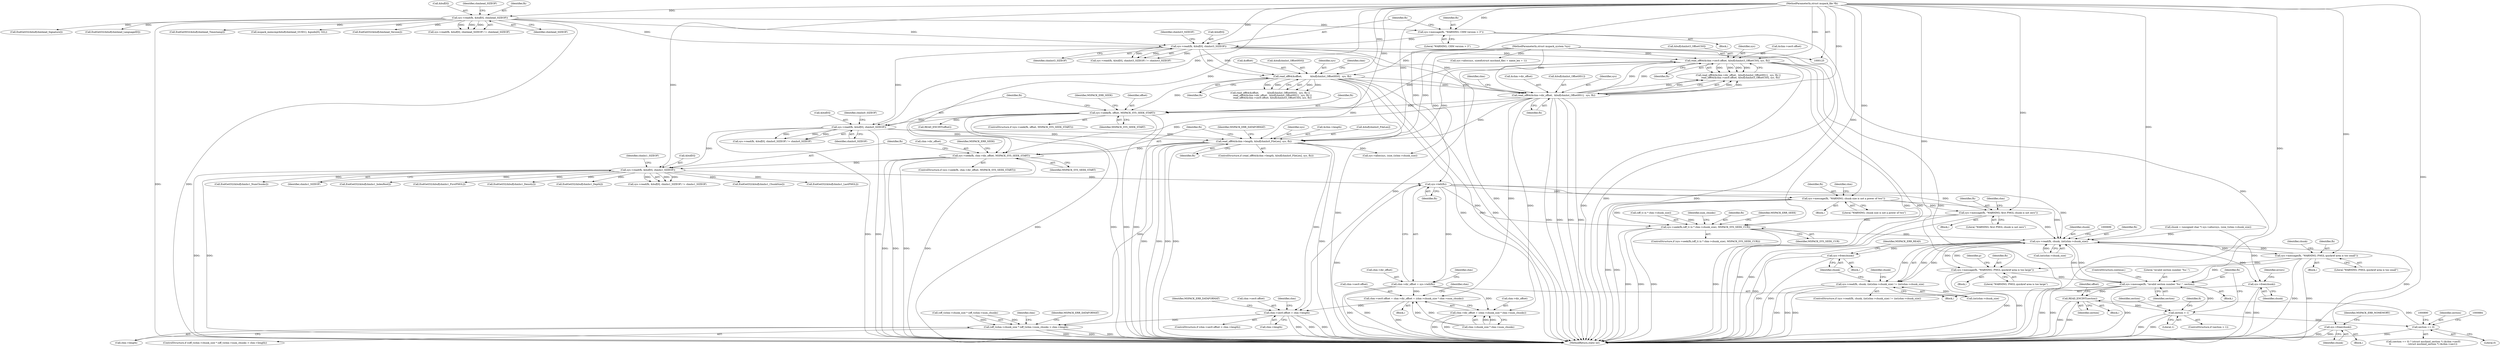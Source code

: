 digraph "0_libmspack_8759da8db6ec9e866cb8eb143313f397f925bb4f@pointer" {
"1000423" [label="(Call,sys->tell(fh))"];
"1000408" [label="(Call,sys->read(fh, &buf[0], chmhs1_SIZEOF))"];
"1000397" [label="(Call,sys->seek(fh, chm->dir_offset, MSPACK_SYS_SEEK_START))"];
"1000382" [label="(Call,read_off64(&chm->length, &buf[chmhs0_FileLen], sys, fh))"];
"1000370" [label="(Call,sys->read(fh, &buf[0], chmhs0_SIZEOF))"];
"1000361" [label="(Call,sys->seek(fh, offset, MSPACK_SYS_SEEK_START))"];
"1000344" [label="(Call,read_off64(&chm->sec0.offset, &buf[chmhst3_OffsetCS0], sys, fh))"];
"1000310" [label="(Call,sys->read(fh, &buf[0], chmhst3_SIZEOF))"];
"1000305" [label="(Call,sys->message(fh, \"WARNING; CHM version > 3\"))"];
"1000233" [label="(Call,sys->read(fh, &buf[0], chmhead_SIZEOF))"];
"1000127" [label="(MethodParameterIn,struct mspack_file *fh)"];
"1000333" [label="(Call,read_off64(&chm->dir_offset,  &buf[chmhst_OffsetHS1],  sys, fh))"];
"1000323" [label="(Call,read_off64(&offset,           &buf[chmhst_OffsetHS0],  sys, fh))"];
"1000126" [label="(MethodParameterIn,struct mspack_system *sys)"];
"1000419" [label="(Call,chm->dir_offset = sys->tell(fh))"];
"1000495" [label="(Call,chm->sec0.offset = chm->dir_offset + (chm->chunk_size * chm->num_chunks))"];
"1000513" [label="(Call,chm->sec0.offset > chm->length)"];
"1000555" [label="(Call,(off_t)chm->chunk_size * (off_t)chm->num_chunks > chm->length)"];
"1000501" [label="(Call,chm->dir_offset + (chm->chunk_size * chm->num_chunks))"];
"1000586" [label="(Call,sys->message(fh, \"WARNING; chunk size is not a power of two\"))"];
"1000596" [label="(Call,sys->message(fh, \"WARNING; first PMGL chunk is not zero\"))"];
"1000643" [label="(Call,sys->seek(fh,(off_t) (x * chm->chunk_size), MSPACK_SYS_SEEK_CUR))"];
"1000690" [label="(Call,sys->read(fh, chunk, (int)chm->chunk_size))"];
"1000689" [label="(Call,sys->read(fh, chunk, (int)chm->chunk_size) != (int)chm->chunk_size)"];
"1000704" [label="(Call,sys->free(chunk))"];
"1000726" [label="(Call,sys->message(fh, \"WARNING; PMGL quickref area is too small\"))"];
"1000744" [label="(Call,sys->message(fh, \"WARNING; PMGL quickref area is too large\"))"];
"1000836" [label="(Call,sys->message(fh, \"invalid section number '%u'.\", section))"];
"1000788" [label="(Call,READ_ENCINT(section))"];
"1000832" [label="(Call,section > 1)"];
"1000880" [label="(Call,section == 0)"];
"1000856" [label="(Call,sys->free(chunk))"];
"1001072" [label="(Call,sys->free(chunk))"];
"1000334" [label="(Call,&chm->dir_offset)"];
"1000704" [label="(Call,sys->free(chunk))"];
"1000586" [label="(Call,sys->message(fh, \"WARNING; chunk size is not a power of two\"))"];
"1000744" [label="(Call,sys->message(fh, \"WARNING; PMGL quickref area is too large\"))"];
"1000246" [label="(Call,EndGetI32(&buf[chmhead_Signature]))"];
"1000336" [label="(Identifier,chm)"];
"1000705" [label="(Identifier,chunk)"];
"1000856" [label="(Call,sys->free(chunk))"];
"1000585" [label="(Block,)"];
"1000293" [label="(Call,EndGetI32(&buf[chmhead_LanguageID]))"];
"1000881" [label="(Identifier,section)"];
"1000597" [label="(Identifier,fh)"];
"1000524" [label="(Identifier,MSPACK_ERR_DATAFORMAT)"];
"1000882" [label="(Literal,0)"];
"1000392" [label="(Identifier,fh)"];
"1000837" [label="(Identifier,fh)"];
"1000402" [label="(Identifier,MSPACK_SYS_SEEK_START)"];
"1000333" [label="(Call,read_off64(&chm->dir_offset,  &buf[chmhst_OffsetHS1],  sys, fh))"];
"1000836" [label="(Call,sys->message(fh, \"invalid section number '%u'.\", section))"];
"1000556" [label="(Call,(off_t)chm->chunk_size * (off_t)chm->num_chunks)"];
"1000324" [label="(Call,&offset)"];
"1000427" [label="(Identifier,chm)"];
"1000514" [label="(Call,chm->sec0.offset)"];
"1000734" [label="(Identifier,chunk)"];
"1000371" [label="(Identifier,fh)"];
"1000126" [label="(MethodParameterIn,struct mspack_system *sys)"];
"1000588" [label="(Literal,\"WARNING; chunk size is not a power of two\")"];
"1000645" [label="(Call,(off_t) (x * chm->chunk_size))"];
"1000284" [label="(Call,EndGetM32(&buf[chmhead_Timestamp]))"];
"1000743" [label="(Block,)"];
"1000332" [label="(Call,read_off64(&chm->dir_offset,  &buf[chmhst_OffsetHS1],  sys, fh) ||\n      read_off64(&chm->sec0.offset, &buf[chmhst3_OffsetCS0], sys, fh))"];
"1000840" [label="(ControlStructure,continue;)"];
"1000483" [label="(Call,EndGetI32(&buf[chmhs1_LastPMGL]))"];
"1000397" [label="(Call,sys->seek(fh, chm->dir_offset, MSPACK_SYS_SEEK_START))"];
"1000361" [label="(Call,sys->seek(fh, offset, MSPACK_SYS_SEEK_START))"];
"1000257" [label="(Call,mspack_memcmp(&buf[chmhead_GUID1], &guids[0], 32L))"];
"1000343" [label="(Identifier,fh)"];
"1000338" [label="(Call,&buf[chmhst_OffsetHS1])"];
"1000342" [label="(Identifier,sys)"];
"1000501" [label="(Call,chm->dir_offset + (chm->chunk_size * chm->num_chunks))"];
"1000331" [label="(Identifier,fh)"];
"1000652" [label="(Identifier,MSPACK_SYS_SEEK_CUR)"];
"1000657" [label="(Identifier,num_chunks)"];
"1000643" [label="(Call,sys->seek(fh,(off_t) (x * chm->chunk_size), MSPACK_SYS_SEEK_CUR))"];
"1000791" [label="(Identifier,offset)"];
"1000855" [label="(Block,)"];
"1000567" [label="(Call,chm->length)"];
"1000306" [label="(Identifier,fh)"];
"1000788" [label="(Call,READ_ENCINT(section))"];
"1000369" [label="(Call,sys->read(fh, &buf[0], chmhs0_SIZEOF) != chmhs0_SIZEOF)"];
"1000322" [label="(Call,read_off64(&offset,           &buf[chmhst_OffsetHS0],  sys, fh) ||\n      read_off64(&chm->dir_offset,  &buf[chmhst_OffsetHS1],  sys, fh) ||\n      read_off64(&chm->sec0.offset, &buf[chmhst3_OffsetCS0], sys, fh))"];
"1000725" [label="(Block,)"];
"1000690" [label="(Call,sys->read(fh, chunk, (int)chm->chunk_size))"];
"1001081" [label="(MethodReturn,static int)"];
"1000691" [label="(Identifier,fh)"];
"1000790" [label="(Call,READ_ENCINT(offset))"];
"1000311" [label="(Identifier,fh)"];
"1000713" [label="(Identifier,chunk)"];
"1000317" [label="(Identifier,chmhst3_SIZEOF)"];
"1000381" [label="(ControlStructure,if (read_off64(&chm->length, &buf[chmhs0_FileLen], sys, fh)))"];
"1000748" [label="(Identifier,p)"];
"1000387" [label="(Call,&buf[chmhs0_FileLen])"];
"1000235" [label="(Call,&buf[0])"];
"1000345" [label="(Call,&chm->sec0.offset)"];
"1000554" [label="(ControlStructure,if ((off_t)chm->chunk_size * (off_t)chm->num_chunks > chm->length))"];
"1000879" [label="(Call,(section == 0) ? (struct mschmd_section *) (&chm->sec0)\n\t\t                     : (struct mschmd_section *) (&chm->sec1))"];
"1000398" [label="(Identifier,fh)"];
"1000847" [label="(Call,sys->alloc(sys, sizeof(struct mschmd_file) + name_len + 1))"];
"1000312" [label="(Call,&buf[0])"];
"1000728" [label="(Literal,\"WARNING; PMGL quickref area is too small\")"];
"1000689" [label="(Call,sys->read(fh, chunk, (int)chm->chunk_size) != (int)chm->chunk_size)"];
"1000528" [label="(Identifier,chm)"];
"1000382" [label="(Call,read_off64(&chm->length, &buf[chmhs0_FileLen], sys, fh))"];
"1000370" [label="(Call,sys->read(fh, &buf[0], chmhs0_SIZEOF))"];
"1000880" [label="(Call,section == 0)"];
"1000703" [label="(Block,)"];
"1000839" [label="(Identifier,section)"];
"1000671" [label="(Call,sys->alloc(sys, (size_t)chm->chunk_size))"];
"1000376" [label="(Identifier,chmhs0_SIZEOF)"];
"1000275" [label="(Call,EndGetI32(&buf[chmhead_Version]))"];
"1000727" [label="(Identifier,fh)"];
"1000513" [label="(Call,chm->sec0.offset > chm->length)"];
"1000351" [label="(Call,&buf[chmhst3_OffsetCS0])"];
"1000667" [label="(Call,chunk = (unsigned char *) sys->alloc(sys, (size_t)chm->chunk_size))"];
"1000465" [label="(Call,EndGetI32(&buf[chmhs1_NumChunks]))"];
"1000770" [label="(Block,)"];
"1000726" [label="(Call,sys->message(fh, \"WARNING; PMGL quickref area is too small\"))"];
"1000305" [label="(Call,sys->message(fh, \"WARNING; CHM version > 3\"))"];
"1000577" [label="(Identifier,chm)"];
"1000367" [label="(Identifier,MSPACK_ERR_SEEK)"];
"1000572" [label="(Identifier,MSPACK_ERR_DATAFORMAT)"];
"1000642" [label="(ControlStructure,if (sys->seek(fh,(off_t) (x * chm->chunk_size), MSPACK_SYS_SEEK_CUR)))"];
"1000834" [label="(Literal,1)"];
"1000688" [label="(ControlStructure,if (sys->read(fh, chunk, (int)chm->chunk_size) != (int)chm->chunk_size))"];
"1000130" [label="(Block,)"];
"1000232" [label="(Call,sys->read(fh, &buf[0], chmhead_SIZEOF) != chmhead_SIZEOF)"];
"1000512" [label="(ControlStructure,if (chm->sec0.offset > chm->length))"];
"1000698" [label="(Call,(int)chm->chunk_size)"];
"1000310" [label="(Call,sys->read(fh, &buf[0], chmhst3_SIZEOF))"];
"1000494" [label="(Block,)"];
"1000323" [label="(Call,read_off64(&offset,           &buf[chmhst_OffsetHS0],  sys, fh))"];
"1000519" [label="(Call,chm->length)"];
"1000598" [label="(Literal,\"WARNING; first PMGL chunk is not zero\")"];
"1000707" [label="(Identifier,MSPACK_ERR_READ)"];
"1000835" [label="(Block,)"];
"1000307" [label="(Literal,\"WARNING; CHM version > 3\")"];
"1000692" [label="(Identifier,chunk)"];
"1000423" [label="(Call,sys->tell(fh))"];
"1000419" [label="(Call,chm->dir_offset = sys->tell(fh))"];
"1000363" [label="(Identifier,offset)"];
"1000420" [label="(Call,chm->dir_offset)"];
"1000326" [label="(Call,&buf[chmhst_OffsetHS0])"];
"1000240" [label="(Identifier,chmhead_SIZEOF)"];
"1000414" [label="(Identifier,chmhs1_SIZEOF)"];
"1000595" [label="(Block,)"];
"1000832" [label="(Call,section > 1)"];
"1000746" [label="(Literal,\"WARNING; PMGL quickref area is too large\")"];
"1000456" [label="(Call,EndGetI32(&buf[chmhs1_IndexRoot]))"];
"1000355" [label="(Identifier,sys)"];
"1000474" [label="(Call,EndGetI32(&buf[chmhs1_FirstPMGL]))"];
"1000344" [label="(Call,read_off64(&chm->sec0.offset, &buf[chmhst3_OffsetCS0], sys, fh))"];
"1000372" [label="(Call,&buf[0])"];
"1000592" [label="(Identifier,chm)"];
"1000348" [label="(Identifier,chm)"];
"1000127" [label="(MethodParameterIn,struct mspack_file *fh)"];
"1000833" [label="(Identifier,section)"];
"1000377" [label="(Identifier,chmhs0_SIZEOF)"];
"1000396" [label="(ControlStructure,if (sys->seek(fh, chm->dir_offset, MSPACK_SYS_SEEK_START)))"];
"1000360" [label="(ControlStructure,if (sys->seek(fh, offset, MSPACK_SYS_SEEK_START)))"];
"1000239" [label="(Identifier,chmhead_SIZEOF)"];
"1000644" [label="(Identifier,fh)"];
"1000409" [label="(Identifier,fh)"];
"1000316" [label="(Identifier,chmhst3_SIZEOF)"];
"1000505" [label="(Call,chm->chunk_size * chm->num_chunks)"];
"1000362" [label="(Identifier,fh)"];
"1000502" [label="(Call,chm->dir_offset)"];
"1000424" [label="(Identifier,fh)"];
"1000596" [label="(Call,sys->message(fh, \"WARNING; first PMGL chunk is not zero\"))"];
"1000745" [label="(Identifier,fh)"];
"1000859" [label="(Identifier,MSPACK_ERR_NOMEMORY)"];
"1001073" [label="(Identifier,chunk)"];
"1000438" [label="(Call,EndGetI32(&buf[chmhs1_Density]))"];
"1000693" [label="(Call,(int)chm->chunk_size)"];
"1000495" [label="(Call,chm->sec0.offset = chm->dir_offset + (chm->chunk_size * chm->num_chunks))"];
"1000516" [label="(Identifier,chm)"];
"1000789" [label="(Identifier,section)"];
"1000447" [label="(Call,EndGetI32(&buf[chmhs1_Depth]))"];
"1000408" [label="(Call,sys->read(fh, &buf[0], chmhs1_SIZEOF))"];
"1001077" [label="(Identifier,errors)"];
"1000356" [label="(Identifier,fh)"];
"1000838" [label="(Literal,\"invalid section number '%u'.\")"];
"1000395" [label="(Identifier,MSPACK_ERR_DATAFORMAT)"];
"1000364" [label="(Identifier,MSPACK_SYS_SEEK_START)"];
"1000399" [label="(Call,chm->dir_offset)"];
"1000602" [label="(Identifier,chm)"];
"1000831" [label="(ControlStructure,if (section > 1))"];
"1000496" [label="(Call,chm->sec0.offset)"];
"1000655" [label="(Identifier,MSPACK_ERR_SEEK)"];
"1000410" [label="(Call,&buf[0])"];
"1000407" [label="(Call,sys->read(fh, &buf[0], chmhs1_SIZEOF) != chmhs1_SIZEOF)"];
"1000587" [label="(Identifier,fh)"];
"1000429" [label="(Call,EndGetI32(&buf[chmhs1_ChunkSize]))"];
"1000233" [label="(Call,sys->read(fh, &buf[0], chmhead_SIZEOF))"];
"1000555" [label="(Call,(off_t)chm->chunk_size * (off_t)chm->num_chunks > chm->length)"];
"1000844" [label="(Identifier,fi)"];
"1000391" [label="(Identifier,sys)"];
"1000383" [label="(Call,&chm->length)"];
"1000415" [label="(Identifier,chmhs1_SIZEOF)"];
"1000304" [label="(Block,)"];
"1000330" [label="(Identifier,sys)"];
"1000405" [label="(Identifier,MSPACK_ERR_SEEK)"];
"1000234" [label="(Identifier,fh)"];
"1000857" [label="(Identifier,chunk)"];
"1001072" [label="(Call,sys->free(chunk))"];
"1000309" [label="(Call,sys->read(fh, &buf[0], chmhst3_SIZEOF) != chmhst3_SIZEOF)"];
"1000423" -> "1000419"  [label="AST: "];
"1000423" -> "1000424"  [label="CFG: "];
"1000424" -> "1000423"  [label="AST: "];
"1000419" -> "1000423"  [label="CFG: "];
"1000423" -> "1001081"  [label="DDG: "];
"1000423" -> "1000419"  [label="DDG: "];
"1000408" -> "1000423"  [label="DDG: "];
"1000127" -> "1000423"  [label="DDG: "];
"1000423" -> "1000586"  [label="DDG: "];
"1000423" -> "1000596"  [label="DDG: "];
"1000423" -> "1000643"  [label="DDG: "];
"1000423" -> "1000690"  [label="DDG: "];
"1000408" -> "1000407"  [label="AST: "];
"1000408" -> "1000414"  [label="CFG: "];
"1000409" -> "1000408"  [label="AST: "];
"1000410" -> "1000408"  [label="AST: "];
"1000414" -> "1000408"  [label="AST: "];
"1000415" -> "1000408"  [label="CFG: "];
"1000408" -> "1001081"  [label="DDG: "];
"1000408" -> "1001081"  [label="DDG: "];
"1000408" -> "1000407"  [label="DDG: "];
"1000408" -> "1000407"  [label="DDG: "];
"1000408" -> "1000407"  [label="DDG: "];
"1000397" -> "1000408"  [label="DDG: "];
"1000127" -> "1000408"  [label="DDG: "];
"1000370" -> "1000408"  [label="DDG: "];
"1000408" -> "1000429"  [label="DDG: "];
"1000408" -> "1000438"  [label="DDG: "];
"1000408" -> "1000447"  [label="DDG: "];
"1000408" -> "1000456"  [label="DDG: "];
"1000408" -> "1000465"  [label="DDG: "];
"1000408" -> "1000474"  [label="DDG: "];
"1000408" -> "1000483"  [label="DDG: "];
"1000397" -> "1000396"  [label="AST: "];
"1000397" -> "1000402"  [label="CFG: "];
"1000398" -> "1000397"  [label="AST: "];
"1000399" -> "1000397"  [label="AST: "];
"1000402" -> "1000397"  [label="AST: "];
"1000405" -> "1000397"  [label="CFG: "];
"1000409" -> "1000397"  [label="CFG: "];
"1000397" -> "1001081"  [label="DDG: "];
"1000397" -> "1001081"  [label="DDG: "];
"1000397" -> "1001081"  [label="DDG: "];
"1000397" -> "1001081"  [label="DDG: "];
"1000382" -> "1000397"  [label="DDG: "];
"1000127" -> "1000397"  [label="DDG: "];
"1000333" -> "1000397"  [label="DDG: "];
"1000361" -> "1000397"  [label="DDG: "];
"1000382" -> "1000381"  [label="AST: "];
"1000382" -> "1000392"  [label="CFG: "];
"1000383" -> "1000382"  [label="AST: "];
"1000387" -> "1000382"  [label="AST: "];
"1000391" -> "1000382"  [label="AST: "];
"1000392" -> "1000382"  [label="AST: "];
"1000395" -> "1000382"  [label="CFG: "];
"1000398" -> "1000382"  [label="CFG: "];
"1000382" -> "1001081"  [label="DDG: "];
"1000382" -> "1001081"  [label="DDG: "];
"1000382" -> "1001081"  [label="DDG: "];
"1000382" -> "1001081"  [label="DDG: "];
"1000382" -> "1001081"  [label="DDG: "];
"1000370" -> "1000382"  [label="DDG: "];
"1000370" -> "1000382"  [label="DDG: "];
"1000344" -> "1000382"  [label="DDG: "];
"1000333" -> "1000382"  [label="DDG: "];
"1000323" -> "1000382"  [label="DDG: "];
"1000126" -> "1000382"  [label="DDG: "];
"1000127" -> "1000382"  [label="DDG: "];
"1000382" -> "1000513"  [label="DDG: "];
"1000382" -> "1000555"  [label="DDG: "];
"1000382" -> "1000671"  [label="DDG: "];
"1000370" -> "1000369"  [label="AST: "];
"1000370" -> "1000376"  [label="CFG: "];
"1000371" -> "1000370"  [label="AST: "];
"1000372" -> "1000370"  [label="AST: "];
"1000376" -> "1000370"  [label="AST: "];
"1000377" -> "1000370"  [label="CFG: "];
"1000370" -> "1001081"  [label="DDG: "];
"1000370" -> "1001081"  [label="DDG: "];
"1000370" -> "1000369"  [label="DDG: "];
"1000370" -> "1000369"  [label="DDG: "];
"1000370" -> "1000369"  [label="DDG: "];
"1000361" -> "1000370"  [label="DDG: "];
"1000127" -> "1000370"  [label="DDG: "];
"1000310" -> "1000370"  [label="DDG: "];
"1000361" -> "1000360"  [label="AST: "];
"1000361" -> "1000364"  [label="CFG: "];
"1000362" -> "1000361"  [label="AST: "];
"1000363" -> "1000361"  [label="AST: "];
"1000364" -> "1000361"  [label="AST: "];
"1000367" -> "1000361"  [label="CFG: "];
"1000371" -> "1000361"  [label="CFG: "];
"1000361" -> "1001081"  [label="DDG: "];
"1000361" -> "1001081"  [label="DDG: "];
"1000361" -> "1001081"  [label="DDG: "];
"1000361" -> "1001081"  [label="DDG: "];
"1000344" -> "1000361"  [label="DDG: "];
"1000323" -> "1000361"  [label="DDG: "];
"1000333" -> "1000361"  [label="DDG: "];
"1000127" -> "1000361"  [label="DDG: "];
"1000361" -> "1000790"  [label="DDG: "];
"1000344" -> "1000332"  [label="AST: "];
"1000344" -> "1000356"  [label="CFG: "];
"1000345" -> "1000344"  [label="AST: "];
"1000351" -> "1000344"  [label="AST: "];
"1000355" -> "1000344"  [label="AST: "];
"1000356" -> "1000344"  [label="AST: "];
"1000332" -> "1000344"  [label="CFG: "];
"1000344" -> "1001081"  [label="DDG: "];
"1000344" -> "1001081"  [label="DDG: "];
"1000344" -> "1001081"  [label="DDG: "];
"1000344" -> "1001081"  [label="DDG: "];
"1000344" -> "1000332"  [label="DDG: "];
"1000344" -> "1000332"  [label="DDG: "];
"1000344" -> "1000332"  [label="DDG: "];
"1000344" -> "1000332"  [label="DDG: "];
"1000310" -> "1000344"  [label="DDG: "];
"1000333" -> "1000344"  [label="DDG: "];
"1000333" -> "1000344"  [label="DDG: "];
"1000126" -> "1000344"  [label="DDG: "];
"1000127" -> "1000344"  [label="DDG: "];
"1000344" -> "1000513"  [label="DDG: "];
"1000310" -> "1000309"  [label="AST: "];
"1000310" -> "1000316"  [label="CFG: "];
"1000311" -> "1000310"  [label="AST: "];
"1000312" -> "1000310"  [label="AST: "];
"1000316" -> "1000310"  [label="AST: "];
"1000317" -> "1000310"  [label="CFG: "];
"1000310" -> "1001081"  [label="DDG: "];
"1000310" -> "1001081"  [label="DDG: "];
"1000310" -> "1000309"  [label="DDG: "];
"1000310" -> "1000309"  [label="DDG: "];
"1000310" -> "1000309"  [label="DDG: "];
"1000305" -> "1000310"  [label="DDG: "];
"1000233" -> "1000310"  [label="DDG: "];
"1000233" -> "1000310"  [label="DDG: "];
"1000127" -> "1000310"  [label="DDG: "];
"1000310" -> "1000323"  [label="DDG: "];
"1000310" -> "1000323"  [label="DDG: "];
"1000310" -> "1000333"  [label="DDG: "];
"1000305" -> "1000304"  [label="AST: "];
"1000305" -> "1000307"  [label="CFG: "];
"1000306" -> "1000305"  [label="AST: "];
"1000307" -> "1000305"  [label="AST: "];
"1000311" -> "1000305"  [label="CFG: "];
"1000305" -> "1001081"  [label="DDG: "];
"1000233" -> "1000305"  [label="DDG: "];
"1000127" -> "1000305"  [label="DDG: "];
"1000233" -> "1000232"  [label="AST: "];
"1000233" -> "1000239"  [label="CFG: "];
"1000234" -> "1000233"  [label="AST: "];
"1000235" -> "1000233"  [label="AST: "];
"1000239" -> "1000233"  [label="AST: "];
"1000240" -> "1000233"  [label="CFG: "];
"1000233" -> "1001081"  [label="DDG: "];
"1000233" -> "1001081"  [label="DDG: "];
"1000233" -> "1000232"  [label="DDG: "];
"1000233" -> "1000232"  [label="DDG: "];
"1000233" -> "1000232"  [label="DDG: "];
"1000127" -> "1000233"  [label="DDG: "];
"1000233" -> "1000246"  [label="DDG: "];
"1000233" -> "1000257"  [label="DDG: "];
"1000233" -> "1000275"  [label="DDG: "];
"1000233" -> "1000284"  [label="DDG: "];
"1000233" -> "1000293"  [label="DDG: "];
"1000127" -> "1000125"  [label="AST: "];
"1000127" -> "1001081"  [label="DDG: "];
"1000127" -> "1000323"  [label="DDG: "];
"1000127" -> "1000333"  [label="DDG: "];
"1000127" -> "1000586"  [label="DDG: "];
"1000127" -> "1000596"  [label="DDG: "];
"1000127" -> "1000643"  [label="DDG: "];
"1000127" -> "1000690"  [label="DDG: "];
"1000127" -> "1000726"  [label="DDG: "];
"1000127" -> "1000744"  [label="DDG: "];
"1000127" -> "1000836"  [label="DDG: "];
"1000333" -> "1000332"  [label="AST: "];
"1000333" -> "1000343"  [label="CFG: "];
"1000334" -> "1000333"  [label="AST: "];
"1000338" -> "1000333"  [label="AST: "];
"1000342" -> "1000333"  [label="AST: "];
"1000343" -> "1000333"  [label="AST: "];
"1000348" -> "1000333"  [label="CFG: "];
"1000332" -> "1000333"  [label="CFG: "];
"1000333" -> "1001081"  [label="DDG: "];
"1000333" -> "1001081"  [label="DDG: "];
"1000333" -> "1001081"  [label="DDG: "];
"1000333" -> "1001081"  [label="DDG: "];
"1000333" -> "1000332"  [label="DDG: "];
"1000333" -> "1000332"  [label="DDG: "];
"1000333" -> "1000332"  [label="DDG: "];
"1000333" -> "1000332"  [label="DDG: "];
"1000323" -> "1000333"  [label="DDG: "];
"1000323" -> "1000333"  [label="DDG: "];
"1000126" -> "1000333"  [label="DDG: "];
"1000333" -> "1000495"  [label="DDG: "];
"1000333" -> "1000501"  [label="DDG: "];
"1000323" -> "1000322"  [label="AST: "];
"1000323" -> "1000331"  [label="CFG: "];
"1000324" -> "1000323"  [label="AST: "];
"1000326" -> "1000323"  [label="AST: "];
"1000330" -> "1000323"  [label="AST: "];
"1000331" -> "1000323"  [label="AST: "];
"1000336" -> "1000323"  [label="CFG: "];
"1000322" -> "1000323"  [label="CFG: "];
"1000323" -> "1001081"  [label="DDG: "];
"1000323" -> "1001081"  [label="DDG: "];
"1000323" -> "1001081"  [label="DDG: "];
"1000323" -> "1001081"  [label="DDG: "];
"1000323" -> "1000322"  [label="DDG: "];
"1000323" -> "1000322"  [label="DDG: "];
"1000323" -> "1000322"  [label="DDG: "];
"1000323" -> "1000322"  [label="DDG: "];
"1000126" -> "1000323"  [label="DDG: "];
"1000126" -> "1000125"  [label="AST: "];
"1000126" -> "1001081"  [label="DDG: "];
"1000126" -> "1000671"  [label="DDG: "];
"1000126" -> "1000847"  [label="DDG: "];
"1000419" -> "1000130"  [label="AST: "];
"1000420" -> "1000419"  [label="AST: "];
"1000427" -> "1000419"  [label="CFG: "];
"1000419" -> "1001081"  [label="DDG: "];
"1000419" -> "1001081"  [label="DDG: "];
"1000419" -> "1000495"  [label="DDG: "];
"1000419" -> "1000501"  [label="DDG: "];
"1000495" -> "1000494"  [label="AST: "];
"1000495" -> "1000501"  [label="CFG: "];
"1000496" -> "1000495"  [label="AST: "];
"1000501" -> "1000495"  [label="AST: "];
"1000516" -> "1000495"  [label="CFG: "];
"1000495" -> "1001081"  [label="DDG: "];
"1000505" -> "1000495"  [label="DDG: "];
"1000505" -> "1000495"  [label="DDG: "];
"1000495" -> "1000513"  [label="DDG: "];
"1000513" -> "1000512"  [label="AST: "];
"1000513" -> "1000519"  [label="CFG: "];
"1000514" -> "1000513"  [label="AST: "];
"1000519" -> "1000513"  [label="AST: "];
"1000524" -> "1000513"  [label="CFG: "];
"1000528" -> "1000513"  [label="CFG: "];
"1000513" -> "1001081"  [label="DDG: "];
"1000513" -> "1001081"  [label="DDG: "];
"1000513" -> "1001081"  [label="DDG: "];
"1000513" -> "1000555"  [label="DDG: "];
"1000555" -> "1000554"  [label="AST: "];
"1000555" -> "1000567"  [label="CFG: "];
"1000556" -> "1000555"  [label="AST: "];
"1000567" -> "1000555"  [label="AST: "];
"1000572" -> "1000555"  [label="CFG: "];
"1000577" -> "1000555"  [label="CFG: "];
"1000555" -> "1001081"  [label="DDG: "];
"1000555" -> "1001081"  [label="DDG: "];
"1000555" -> "1001081"  [label="DDG: "];
"1000556" -> "1000555"  [label="DDG: "];
"1000556" -> "1000555"  [label="DDG: "];
"1000501" -> "1000505"  [label="CFG: "];
"1000502" -> "1000501"  [label="AST: "];
"1000505" -> "1000501"  [label="AST: "];
"1000501" -> "1001081"  [label="DDG: "];
"1000501" -> "1001081"  [label="DDG: "];
"1000505" -> "1000501"  [label="DDG: "];
"1000505" -> "1000501"  [label="DDG: "];
"1000586" -> "1000585"  [label="AST: "];
"1000586" -> "1000588"  [label="CFG: "];
"1000587" -> "1000586"  [label="AST: "];
"1000588" -> "1000586"  [label="AST: "];
"1000592" -> "1000586"  [label="CFG: "];
"1000586" -> "1001081"  [label="DDG: "];
"1000586" -> "1001081"  [label="DDG: "];
"1000586" -> "1000596"  [label="DDG: "];
"1000586" -> "1000643"  [label="DDG: "];
"1000586" -> "1000690"  [label="DDG: "];
"1000596" -> "1000595"  [label="AST: "];
"1000596" -> "1000598"  [label="CFG: "];
"1000597" -> "1000596"  [label="AST: "];
"1000598" -> "1000596"  [label="AST: "];
"1000602" -> "1000596"  [label="CFG: "];
"1000596" -> "1001081"  [label="DDG: "];
"1000596" -> "1001081"  [label="DDG: "];
"1000596" -> "1000643"  [label="DDG: "];
"1000596" -> "1000690"  [label="DDG: "];
"1000643" -> "1000642"  [label="AST: "];
"1000643" -> "1000652"  [label="CFG: "];
"1000644" -> "1000643"  [label="AST: "];
"1000645" -> "1000643"  [label="AST: "];
"1000652" -> "1000643"  [label="AST: "];
"1000655" -> "1000643"  [label="CFG: "];
"1000657" -> "1000643"  [label="CFG: "];
"1000643" -> "1001081"  [label="DDG: "];
"1000643" -> "1001081"  [label="DDG: "];
"1000643" -> "1001081"  [label="DDG: "];
"1000643" -> "1001081"  [label="DDG: "];
"1000645" -> "1000643"  [label="DDG: "];
"1000643" -> "1000690"  [label="DDG: "];
"1000690" -> "1000689"  [label="AST: "];
"1000690" -> "1000693"  [label="CFG: "];
"1000691" -> "1000690"  [label="AST: "];
"1000692" -> "1000690"  [label="AST: "];
"1000693" -> "1000690"  [label="AST: "];
"1000699" -> "1000690"  [label="CFG: "];
"1000690" -> "1001081"  [label="DDG: "];
"1000690" -> "1000689"  [label="DDG: "];
"1000690" -> "1000689"  [label="DDG: "];
"1000690" -> "1000689"  [label="DDG: "];
"1000726" -> "1000690"  [label="DDG: "];
"1000744" -> "1000690"  [label="DDG: "];
"1000836" -> "1000690"  [label="DDG: "];
"1000667" -> "1000690"  [label="DDG: "];
"1000693" -> "1000690"  [label="DDG: "];
"1000690" -> "1000704"  [label="DDG: "];
"1000690" -> "1000726"  [label="DDG: "];
"1000690" -> "1000744"  [label="DDG: "];
"1000690" -> "1000836"  [label="DDG: "];
"1000690" -> "1000856"  [label="DDG: "];
"1000690" -> "1001072"  [label="DDG: "];
"1000689" -> "1000688"  [label="AST: "];
"1000689" -> "1000698"  [label="CFG: "];
"1000698" -> "1000689"  [label="AST: "];
"1000705" -> "1000689"  [label="CFG: "];
"1000713" -> "1000689"  [label="CFG: "];
"1000689" -> "1001081"  [label="DDG: "];
"1000689" -> "1001081"  [label="DDG: "];
"1000689" -> "1001081"  [label="DDG: "];
"1000698" -> "1000689"  [label="DDG: "];
"1000704" -> "1000703"  [label="AST: "];
"1000704" -> "1000705"  [label="CFG: "];
"1000705" -> "1000704"  [label="AST: "];
"1000707" -> "1000704"  [label="CFG: "];
"1000704" -> "1001081"  [label="DDG: "];
"1000704" -> "1001081"  [label="DDG: "];
"1000726" -> "1000725"  [label="AST: "];
"1000726" -> "1000728"  [label="CFG: "];
"1000727" -> "1000726"  [label="AST: "];
"1000728" -> "1000726"  [label="AST: "];
"1000734" -> "1000726"  [label="CFG: "];
"1000726" -> "1001081"  [label="DDG: "];
"1000726" -> "1001081"  [label="DDG: "];
"1000726" -> "1000744"  [label="DDG: "];
"1000726" -> "1000836"  [label="DDG: "];
"1000744" -> "1000743"  [label="AST: "];
"1000744" -> "1000746"  [label="CFG: "];
"1000745" -> "1000744"  [label="AST: "];
"1000746" -> "1000744"  [label="AST: "];
"1000748" -> "1000744"  [label="CFG: "];
"1000744" -> "1001081"  [label="DDG: "];
"1000744" -> "1001081"  [label="DDG: "];
"1000744" -> "1000836"  [label="DDG: "];
"1000836" -> "1000835"  [label="AST: "];
"1000836" -> "1000839"  [label="CFG: "];
"1000837" -> "1000836"  [label="AST: "];
"1000838" -> "1000836"  [label="AST: "];
"1000839" -> "1000836"  [label="AST: "];
"1000840" -> "1000836"  [label="CFG: "];
"1000836" -> "1001081"  [label="DDG: "];
"1000836" -> "1001081"  [label="DDG: "];
"1000836" -> "1001081"  [label="DDG: "];
"1000836" -> "1000788"  [label="DDG: "];
"1000832" -> "1000836"  [label="DDG: "];
"1000788" -> "1000770"  [label="AST: "];
"1000788" -> "1000789"  [label="CFG: "];
"1000789" -> "1000788"  [label="AST: "];
"1000791" -> "1000788"  [label="CFG: "];
"1000788" -> "1001081"  [label="DDG: "];
"1000788" -> "1001081"  [label="DDG: "];
"1000880" -> "1000788"  [label="DDG: "];
"1000788" -> "1000832"  [label="DDG: "];
"1000832" -> "1000831"  [label="AST: "];
"1000832" -> "1000834"  [label="CFG: "];
"1000833" -> "1000832"  [label="AST: "];
"1000834" -> "1000832"  [label="AST: "];
"1000837" -> "1000832"  [label="CFG: "];
"1000844" -> "1000832"  [label="CFG: "];
"1000832" -> "1001081"  [label="DDG: "];
"1000832" -> "1001081"  [label="DDG: "];
"1000832" -> "1000880"  [label="DDG: "];
"1000880" -> "1000879"  [label="AST: "];
"1000880" -> "1000882"  [label="CFG: "];
"1000881" -> "1000880"  [label="AST: "];
"1000882" -> "1000880"  [label="AST: "];
"1000884" -> "1000880"  [label="CFG: "];
"1000890" -> "1000880"  [label="CFG: "];
"1000880" -> "1001081"  [label="DDG: "];
"1000856" -> "1000855"  [label="AST: "];
"1000856" -> "1000857"  [label="CFG: "];
"1000857" -> "1000856"  [label="AST: "];
"1000859" -> "1000856"  [label="CFG: "];
"1000856" -> "1001081"  [label="DDG: "];
"1000856" -> "1001081"  [label="DDG: "];
"1001072" -> "1000130"  [label="AST: "];
"1001072" -> "1001073"  [label="CFG: "];
"1001073" -> "1001072"  [label="AST: "];
"1001077" -> "1001072"  [label="CFG: "];
"1001072" -> "1001081"  [label="DDG: "];
"1001072" -> "1001081"  [label="DDG: "];
"1000667" -> "1001072"  [label="DDG: "];
}
